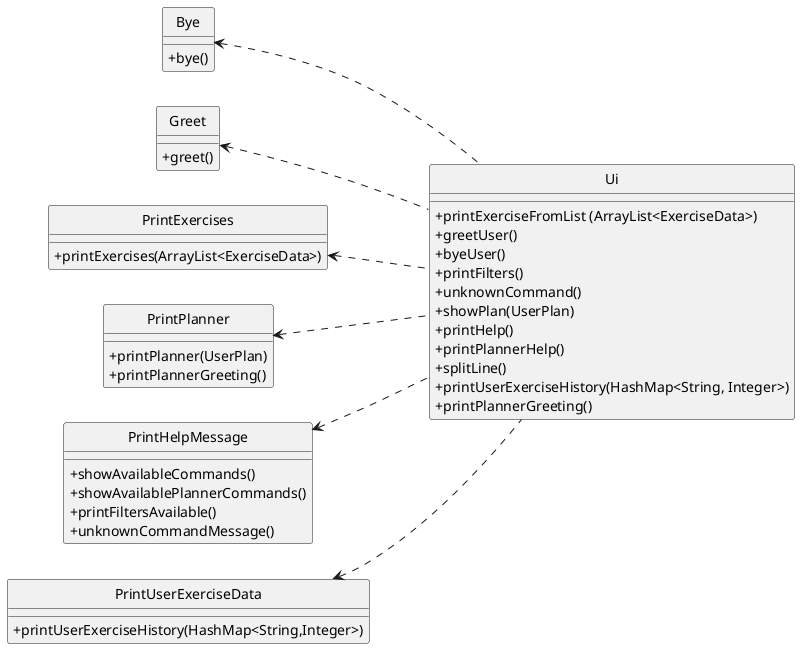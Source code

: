 @startuml
skinparam classAttributeIconSize 0
hide circle

Class Bye {
+ bye()
}

Class Greet {
+ greet()
}

Class PrintExercises {
+ printExercises(ArrayList<ExerciseData>)
}

Class PrintPlanner {
+ printPlanner(UserPlan)
+ printPlannerGreeting()
}

Class PrintHelpMessage {
+ showAvailableCommands()
+ showAvailablePlannerCommands()
+ printFiltersAvailable()
+ unknownCommandMessage()
}

Class PrintUserExerciseData {
+ printUserExerciseHistory(HashMap<String,Integer>)
}

Class Ui {
+ printExerciseFromList (ArrayList<ExerciseData>)
+ greetUser()
+ byeUser()
+ printFilters()
+ unknownCommand()
+ showPlan(UserPlan)
+ printHelp()
+ printPlannerHelp()
+ splitLine()
+ printUserExerciseHistory(HashMap<String, Integer>)
+ printPlannerGreeting()
}

left to right direction
Bye <.. Ui
Greet <.. Ui
PrintExercises <.. Ui
PrintPlanner <.. Ui
PrintHelpMessage <.. Ui
PrintUserExerciseData <.. Ui

@enduml